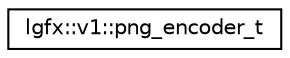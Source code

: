 digraph "Graphical Class Hierarchy"
{
 // LATEX_PDF_SIZE
  edge [fontname="Helvetica",fontsize="10",labelfontname="Helvetica",labelfontsize="10"];
  node [fontname="Helvetica",fontsize="10",shape=record];
  rankdir="LR";
  Node0 [label="lgfx::v1::png_encoder_t",height=0.2,width=0.4,color="black", fillcolor="white", style="filled",URL="$d5/d65/structlgfx_1_1v1_1_1png__encoder__t.html",tooltip=" "];
}
